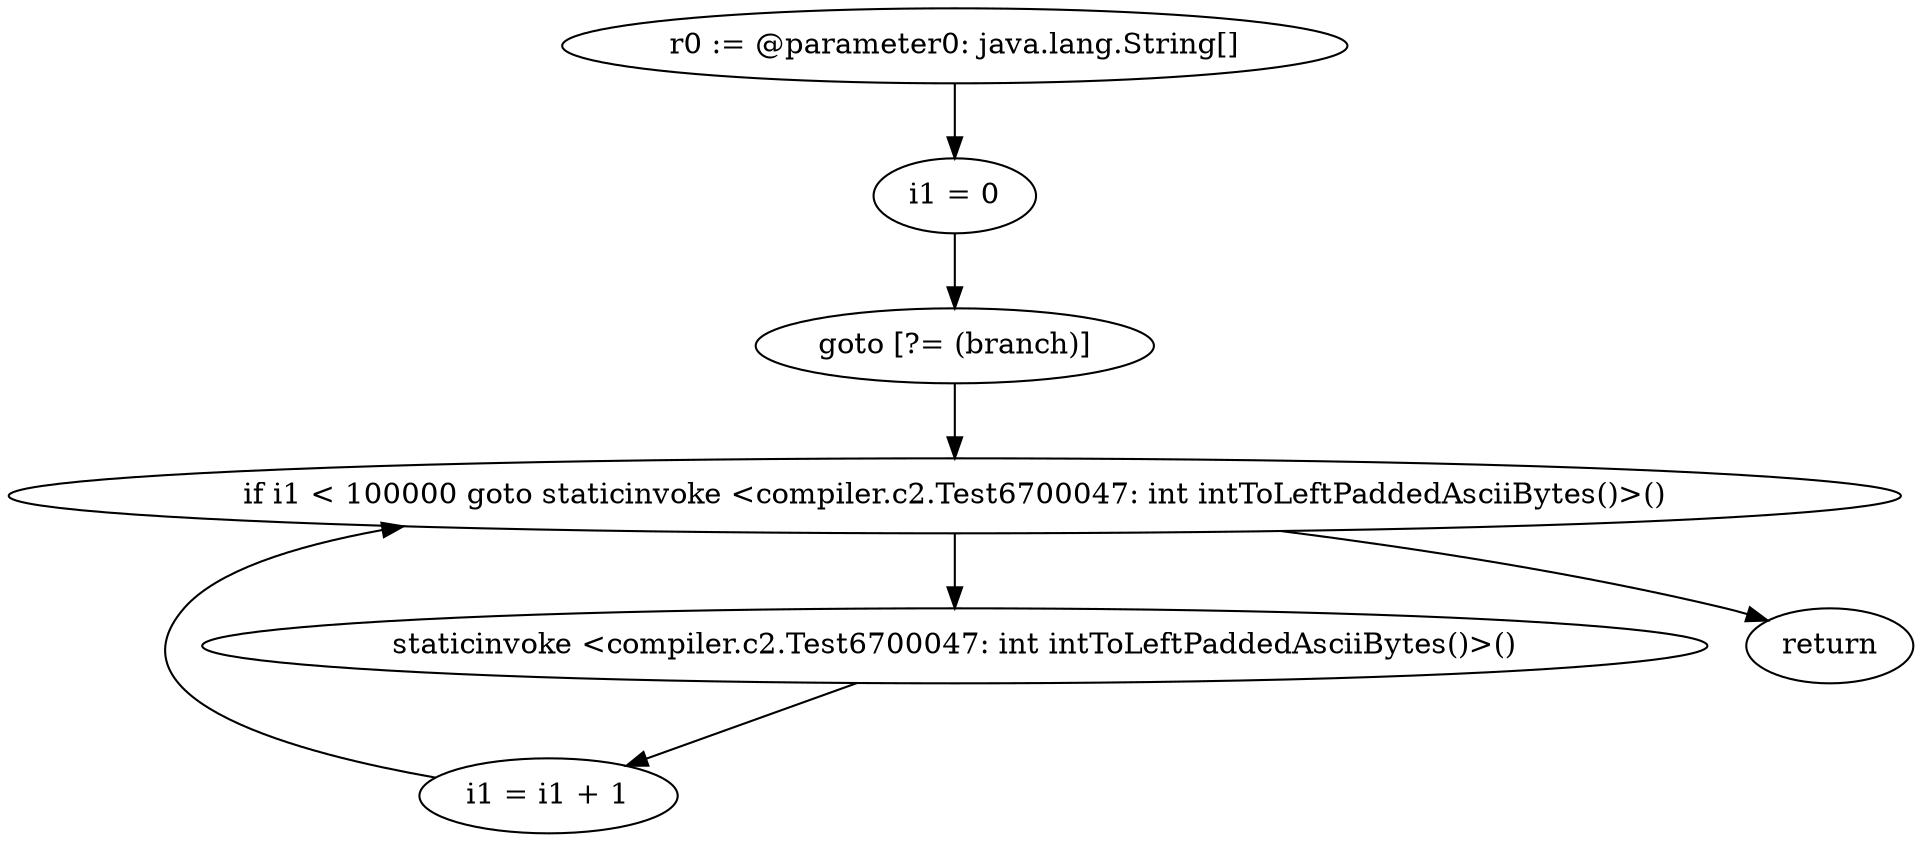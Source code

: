digraph "unitGraph" {
    "r0 := @parameter0: java.lang.String[]"
    "i1 = 0"
    "goto [?= (branch)]"
    "staticinvoke <compiler.c2.Test6700047: int intToLeftPaddedAsciiBytes()>()"
    "i1 = i1 + 1"
    "if i1 < 100000 goto staticinvoke <compiler.c2.Test6700047: int intToLeftPaddedAsciiBytes()>()"
    "return"
    "r0 := @parameter0: java.lang.String[]"->"i1 = 0";
    "i1 = 0"->"goto [?= (branch)]";
    "goto [?= (branch)]"->"if i1 < 100000 goto staticinvoke <compiler.c2.Test6700047: int intToLeftPaddedAsciiBytes()>()";
    "staticinvoke <compiler.c2.Test6700047: int intToLeftPaddedAsciiBytes()>()"->"i1 = i1 + 1";
    "i1 = i1 + 1"->"if i1 < 100000 goto staticinvoke <compiler.c2.Test6700047: int intToLeftPaddedAsciiBytes()>()";
    "if i1 < 100000 goto staticinvoke <compiler.c2.Test6700047: int intToLeftPaddedAsciiBytes()>()"->"return";
    "if i1 < 100000 goto staticinvoke <compiler.c2.Test6700047: int intToLeftPaddedAsciiBytes()>()"->"staticinvoke <compiler.c2.Test6700047: int intToLeftPaddedAsciiBytes()>()";
}
